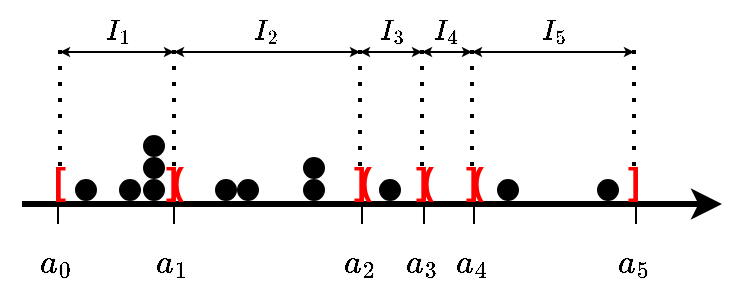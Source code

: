 <mxfile version="23.1.5" type="device">
  <diagram name="Página-1" id="E-DP9fMv0TR5NF7smadX">
    <mxGraphModel dx="869" dy="507" grid="1" gridSize="10" guides="1" tooltips="1" connect="1" arrows="1" fold="1" page="1" pageScale="1" pageWidth="400" pageHeight="200" math="1" shadow="0">
      <root>
        <mxCell id="0" />
        <mxCell id="1" parent="0" />
        <mxCell id="H2ho6_qdtDvlxnpRmL9c-1" value="" style="endArrow=classic;html=1;rounded=0;strokeWidth=3;" edge="1" parent="1">
          <mxGeometry width="50" height="50" relative="1" as="geometry">
            <mxPoint x="27" y="132" as="sourcePoint" />
            <mxPoint x="377" y="132" as="targetPoint" />
          </mxGeometry>
        </mxCell>
        <mxCell id="H2ho6_qdtDvlxnpRmL9c-2" value="" style="ellipse;whiteSpace=wrap;html=1;aspect=fixed;fillColor=#000000;" vertex="1" parent="1">
          <mxGeometry x="54" y="120" width="10" height="10" as="geometry" />
        </mxCell>
        <mxCell id="H2ho6_qdtDvlxnpRmL9c-3" value="" style="ellipse;whiteSpace=wrap;html=1;aspect=fixed;fillColor=#000000;" vertex="1" parent="1">
          <mxGeometry x="76" y="120" width="10" height="10" as="geometry" />
        </mxCell>
        <mxCell id="H2ho6_qdtDvlxnpRmL9c-4" value="" style="ellipse;whiteSpace=wrap;html=1;aspect=fixed;fillColor=#000000;" vertex="1" parent="1">
          <mxGeometry x="88" y="120" width="10" height="10" as="geometry" />
        </mxCell>
        <mxCell id="H2ho6_qdtDvlxnpRmL9c-5" value="" style="ellipse;whiteSpace=wrap;html=1;aspect=fixed;fillColor=#000000;" vertex="1" parent="1">
          <mxGeometry x="135" y="120" width="10" height="10" as="geometry" />
        </mxCell>
        <mxCell id="H2ho6_qdtDvlxnpRmL9c-6" value="" style="ellipse;whiteSpace=wrap;html=1;aspect=fixed;fillColor=#000000;" vertex="1" parent="1">
          <mxGeometry x="168" y="120" width="10" height="10" as="geometry" />
        </mxCell>
        <mxCell id="H2ho6_qdtDvlxnpRmL9c-7" value="" style="ellipse;whiteSpace=wrap;html=1;aspect=fixed;fillColor=#000000;" vertex="1" parent="1">
          <mxGeometry x="168" y="109" width="10" height="10" as="geometry" />
        </mxCell>
        <mxCell id="H2ho6_qdtDvlxnpRmL9c-8" value="" style="ellipse;whiteSpace=wrap;html=1;aspect=fixed;fillColor=#000000;" vertex="1" parent="1">
          <mxGeometry x="206" y="120" width="10" height="10" as="geometry" />
        </mxCell>
        <mxCell id="H2ho6_qdtDvlxnpRmL9c-9" value="" style="ellipse;whiteSpace=wrap;html=1;aspect=fixed;fillColor=#000000;" vertex="1" parent="1">
          <mxGeometry x="265" y="120" width="10" height="10" as="geometry" />
        </mxCell>
        <mxCell id="H2ho6_qdtDvlxnpRmL9c-10" value="" style="ellipse;whiteSpace=wrap;html=1;aspect=fixed;fillColor=#000000;" vertex="1" parent="1">
          <mxGeometry x="315" y="120" width="10" height="10" as="geometry" />
        </mxCell>
        <mxCell id="H2ho6_qdtDvlxnpRmL9c-11" value="" style="ellipse;whiteSpace=wrap;html=1;aspect=fixed;fillColor=#000000;" vertex="1" parent="1">
          <mxGeometry x="124" y="120" width="10" height="10" as="geometry" />
        </mxCell>
        <mxCell id="H2ho6_qdtDvlxnpRmL9c-12" value="" style="ellipse;whiteSpace=wrap;html=1;aspect=fixed;fillColor=#000000;" vertex="1" parent="1">
          <mxGeometry x="88" y="109" width="10" height="10" as="geometry" />
        </mxCell>
        <mxCell id="H2ho6_qdtDvlxnpRmL9c-13" value="" style="ellipse;whiteSpace=wrap;html=1;aspect=fixed;fillColor=#000000;" vertex="1" parent="1">
          <mxGeometry x="88" y="98" width="10" height="10" as="geometry" />
        </mxCell>
        <mxCell id="H2ho6_qdtDvlxnpRmL9c-16" value="&lt;b style=&quot;font-size: 18px;&quot;&gt;[&lt;/b&gt;" style="text;html=1;align=center;verticalAlign=middle;whiteSpace=wrap;rounded=0;fontSize=18;fontColor=#FF0000;" vertex="1" parent="1">
          <mxGeometry x="16" y="106" width="60" height="30" as="geometry" />
        </mxCell>
        <mxCell id="H2ho6_qdtDvlxnpRmL9c-17" value="&lt;b style=&quot;font-size: 18px;&quot;&gt;]&lt;/b&gt;" style="text;html=1;align=center;verticalAlign=middle;whiteSpace=wrap;rounded=0;fontSize=18;fontColor=#FF0000;" vertex="1" parent="1">
          <mxGeometry x="72" y="106" width="60" height="30" as="geometry" />
        </mxCell>
        <mxCell id="H2ho6_qdtDvlxnpRmL9c-21" value="&lt;b style=&quot;font-size: 18px;&quot;&gt;(&lt;/b&gt;" style="text;html=1;align=center;verticalAlign=middle;whiteSpace=wrap;rounded=0;fontSize=18;fontColor=#FF0000;" vertex="1" parent="1">
          <mxGeometry x="75" y="106" width="60" height="30" as="geometry" />
        </mxCell>
        <mxCell id="H2ho6_qdtDvlxnpRmL9c-22" value="&lt;b style=&quot;font-size: 18px;&quot;&gt;]&lt;/b&gt;" style="text;html=1;align=center;verticalAlign=middle;whiteSpace=wrap;rounded=0;fontSize=18;fontColor=#FF0000;" vertex="1" parent="1">
          <mxGeometry x="166" y="106" width="60" height="30" as="geometry" />
        </mxCell>
        <mxCell id="H2ho6_qdtDvlxnpRmL9c-23" value="&lt;b style=&quot;font-size: 18px;&quot;&gt;(&lt;/b&gt;" style="text;html=1;align=center;verticalAlign=middle;whiteSpace=wrap;rounded=0;fontSize=18;fontColor=#FF0000;" vertex="1" parent="1">
          <mxGeometry x="169" y="106" width="60" height="30" as="geometry" />
        </mxCell>
        <mxCell id="H2ho6_qdtDvlxnpRmL9c-24" value="&lt;b style=&quot;font-size: 18px;&quot;&gt;]&lt;/b&gt;" style="text;html=1;align=center;verticalAlign=middle;whiteSpace=wrap;rounded=0;fontSize=18;fontColor=#FF0000;" vertex="1" parent="1">
          <mxGeometry x="197" y="106" width="60" height="30" as="geometry" />
        </mxCell>
        <mxCell id="H2ho6_qdtDvlxnpRmL9c-25" value="&lt;b style=&quot;font-size: 18px;&quot;&gt;(&lt;/b&gt;" style="text;html=1;align=center;verticalAlign=middle;whiteSpace=wrap;rounded=0;fontSize=18;fontColor=#FF0000;" vertex="1" parent="1">
          <mxGeometry x="200" y="106" width="60" height="30" as="geometry" />
        </mxCell>
        <mxCell id="H2ho6_qdtDvlxnpRmL9c-26" value="&lt;b style=&quot;font-size: 18px;&quot;&gt;]&lt;/b&gt;" style="text;html=1;align=center;verticalAlign=middle;whiteSpace=wrap;rounded=0;fontSize=18;fontColor=#FF0000;" vertex="1" parent="1">
          <mxGeometry x="222" y="106" width="60" height="30" as="geometry" />
        </mxCell>
        <mxCell id="H2ho6_qdtDvlxnpRmL9c-27" value="&lt;b style=&quot;font-size: 18px;&quot;&gt;(&lt;/b&gt;" style="text;html=1;align=center;verticalAlign=middle;whiteSpace=wrap;rounded=0;fontSize=18;fontColor=#FF0000;" vertex="1" parent="1">
          <mxGeometry x="225" y="106" width="60" height="30" as="geometry" />
        </mxCell>
        <mxCell id="H2ho6_qdtDvlxnpRmL9c-28" value="&lt;b style=&quot;font-size: 18px;&quot;&gt;]&lt;/b&gt;" style="text;html=1;align=center;verticalAlign=middle;whiteSpace=wrap;rounded=0;fontSize=18;fontColor=#FF0000;" vertex="1" parent="1">
          <mxGeometry x="303" y="106" width="60" height="30" as="geometry" />
        </mxCell>
        <mxCell id="H2ho6_qdtDvlxnpRmL9c-31" value="&lt;span style=&quot;font-family: SFMono-Regular, Menlo, Monaco, Consolas, &amp;quot;Liberation Mono&amp;quot;, &amp;quot;Courier New&amp;quot;, monospace; font-size: 14px; font-style: normal; font-variant-ligatures: normal; font-variant-caps: normal; font-weight: 400; letter-spacing: normal; orphans: 2; text-indent: 0px; text-transform: none; widows: 2; word-spacing: 0px; -webkit-text-stroke-width: 0px; text-decoration-thickness: initial; text-decoration-style: initial; text-decoration-color: initial; float: none; display: inline !important;&quot;&gt;\(a_0\)&lt;/span&gt;" style="text;whiteSpace=wrap;html=1;align=center;verticalAlign=middle;fontColor=#000000;labelBackgroundColor=none;" vertex="1" parent="1">
          <mxGeometry x="29" y="152" width="30" height="20" as="geometry" />
        </mxCell>
        <mxCell id="H2ho6_qdtDvlxnpRmL9c-33" value="" style="endArrow=none;html=1;rounded=0;" edge="1" parent="1">
          <mxGeometry width="50" height="50" relative="1" as="geometry">
            <mxPoint x="45" y="142" as="sourcePoint" />
            <mxPoint x="45" y="132" as="targetPoint" />
          </mxGeometry>
        </mxCell>
        <mxCell id="H2ho6_qdtDvlxnpRmL9c-35" value="&lt;span style=&quot;font-family: SFMono-Regular, Menlo, Monaco, Consolas, &amp;quot;Liberation Mono&amp;quot;, &amp;quot;Courier New&amp;quot;, monospace; font-size: 14px; font-style: normal; font-variant-ligatures: normal; font-variant-caps: normal; font-weight: 400; letter-spacing: normal; orphans: 2; text-indent: 0px; text-transform: none; widows: 2; word-spacing: 0px; -webkit-text-stroke-width: 0px; text-decoration-thickness: initial; text-decoration-style: initial; text-decoration-color: initial; float: none; display: inline !important;&quot;&gt;\(a_1\)&lt;/span&gt;" style="text;whiteSpace=wrap;html=1;align=center;verticalAlign=middle;fontColor=#000000;labelBackgroundColor=none;" vertex="1" parent="1">
          <mxGeometry x="87" y="152" width="30" height="20" as="geometry" />
        </mxCell>
        <mxCell id="H2ho6_qdtDvlxnpRmL9c-36" value="" style="endArrow=none;html=1;rounded=0;" edge="1" parent="1">
          <mxGeometry width="50" height="50" relative="1" as="geometry">
            <mxPoint x="103" y="142" as="sourcePoint" />
            <mxPoint x="103" y="132" as="targetPoint" />
          </mxGeometry>
        </mxCell>
        <mxCell id="H2ho6_qdtDvlxnpRmL9c-37" value="&lt;span style=&quot;font-family: SFMono-Regular, Menlo, Monaco, Consolas, &amp;quot;Liberation Mono&amp;quot;, &amp;quot;Courier New&amp;quot;, monospace; font-size: 14px; font-style: normal; font-variant-ligatures: normal; font-variant-caps: normal; font-weight: 400; letter-spacing: normal; orphans: 2; text-indent: 0px; text-transform: none; widows: 2; word-spacing: 0px; -webkit-text-stroke-width: 0px; text-decoration-thickness: initial; text-decoration-style: initial; text-decoration-color: initial; float: none; display: inline !important;&quot;&gt;\(a_2\)&lt;/span&gt;" style="text;whiteSpace=wrap;html=1;align=center;verticalAlign=middle;fontColor=#000000;labelBackgroundColor=none;" vertex="1" parent="1">
          <mxGeometry x="181" y="152" width="30" height="20" as="geometry" />
        </mxCell>
        <mxCell id="H2ho6_qdtDvlxnpRmL9c-38" value="" style="endArrow=none;html=1;rounded=0;" edge="1" parent="1">
          <mxGeometry width="50" height="50" relative="1" as="geometry">
            <mxPoint x="197" y="142" as="sourcePoint" />
            <mxPoint x="197" y="132" as="targetPoint" />
          </mxGeometry>
        </mxCell>
        <mxCell id="H2ho6_qdtDvlxnpRmL9c-39" value="&lt;span style=&quot;font-family: SFMono-Regular, Menlo, Monaco, Consolas, &amp;quot;Liberation Mono&amp;quot;, &amp;quot;Courier New&amp;quot;, monospace; font-size: 14px; font-style: normal; font-variant-ligatures: normal; font-variant-caps: normal; font-weight: 400; letter-spacing: normal; orphans: 2; text-indent: 0px; text-transform: none; widows: 2; word-spacing: 0px; -webkit-text-stroke-width: 0px; text-decoration-thickness: initial; text-decoration-style: initial; text-decoration-color: initial; float: none; display: inline !important;&quot;&gt;\(a_3\)&lt;/span&gt;" style="text;whiteSpace=wrap;html=1;align=center;verticalAlign=middle;fontColor=#000000;labelBackgroundColor=none;" vertex="1" parent="1">
          <mxGeometry x="212" y="152" width="30" height="20" as="geometry" />
        </mxCell>
        <mxCell id="H2ho6_qdtDvlxnpRmL9c-40" value="" style="endArrow=none;html=1;rounded=0;" edge="1" parent="1">
          <mxGeometry width="50" height="50" relative="1" as="geometry">
            <mxPoint x="228" y="142" as="sourcePoint" />
            <mxPoint x="228" y="132" as="targetPoint" />
          </mxGeometry>
        </mxCell>
        <mxCell id="H2ho6_qdtDvlxnpRmL9c-41" value="&lt;span style=&quot;font-family: SFMono-Regular, Menlo, Monaco, Consolas, &amp;quot;Liberation Mono&amp;quot;, &amp;quot;Courier New&amp;quot;, monospace; font-size: 14px; font-style: normal; font-variant-ligatures: normal; font-variant-caps: normal; font-weight: 400; letter-spacing: normal; orphans: 2; text-indent: 0px; text-transform: none; widows: 2; word-spacing: 0px; -webkit-text-stroke-width: 0px; text-decoration-thickness: initial; text-decoration-style: initial; text-decoration-color: initial; float: none; display: inline !important;&quot;&gt;\(a_4\)&lt;/span&gt;" style="text;whiteSpace=wrap;html=1;align=center;verticalAlign=middle;fontColor=#000000;labelBackgroundColor=none;" vertex="1" parent="1">
          <mxGeometry x="237" y="152" width="30" height="20" as="geometry" />
        </mxCell>
        <mxCell id="H2ho6_qdtDvlxnpRmL9c-42" value="" style="endArrow=none;html=1;rounded=0;" edge="1" parent="1">
          <mxGeometry width="50" height="50" relative="1" as="geometry">
            <mxPoint x="253" y="142" as="sourcePoint" />
            <mxPoint x="253" y="132" as="targetPoint" />
          </mxGeometry>
        </mxCell>
        <mxCell id="H2ho6_qdtDvlxnpRmL9c-43" value="&lt;span style=&quot;font-family: SFMono-Regular, Menlo, Monaco, Consolas, &amp;quot;Liberation Mono&amp;quot;, &amp;quot;Courier New&amp;quot;, monospace; font-size: 14px; font-style: normal; font-variant-ligatures: normal; font-variant-caps: normal; font-weight: 400; letter-spacing: normal; orphans: 2; text-indent: 0px; text-transform: none; widows: 2; word-spacing: 0px; -webkit-text-stroke-width: 0px; text-decoration-thickness: initial; text-decoration-style: initial; text-decoration-color: initial; float: none; display: inline !important;&quot;&gt;\(a_5\)&lt;/span&gt;" style="text;whiteSpace=wrap;html=1;align=center;verticalAlign=middle;fontColor=#000000;labelBackgroundColor=none;" vertex="1" parent="1">
          <mxGeometry x="318" y="152" width="30" height="20" as="geometry" />
        </mxCell>
        <mxCell id="H2ho6_qdtDvlxnpRmL9c-44" value="" style="endArrow=none;html=1;rounded=0;" edge="1" parent="1">
          <mxGeometry width="50" height="50" relative="1" as="geometry">
            <mxPoint x="334" y="142" as="sourcePoint" />
            <mxPoint x="334" y="132" as="targetPoint" />
          </mxGeometry>
        </mxCell>
        <mxCell id="H2ho6_qdtDvlxnpRmL9c-45" value="" style="endArrow=none;dashed=1;html=1;dashPattern=1 3;strokeWidth=2;rounded=0;" edge="1" parent="1">
          <mxGeometry width="50" height="50" relative="1" as="geometry">
            <mxPoint x="46" y="113" as="sourcePoint" />
            <mxPoint x="46" y="53" as="targetPoint" />
          </mxGeometry>
        </mxCell>
        <mxCell id="H2ho6_qdtDvlxnpRmL9c-46" value="" style="endArrow=none;dashed=1;html=1;dashPattern=1 3;strokeWidth=2;rounded=0;" edge="1" parent="1">
          <mxGeometry width="50" height="50" relative="1" as="geometry">
            <mxPoint x="103" y="113" as="sourcePoint" />
            <mxPoint x="103" y="53" as="targetPoint" />
          </mxGeometry>
        </mxCell>
        <mxCell id="H2ho6_qdtDvlxnpRmL9c-47" value="" style="endArrow=none;dashed=1;html=1;dashPattern=1 3;strokeWidth=2;rounded=0;" edge="1" parent="1">
          <mxGeometry width="50" height="50" relative="1" as="geometry">
            <mxPoint x="196" y="113" as="sourcePoint" />
            <mxPoint x="196" y="53" as="targetPoint" />
          </mxGeometry>
        </mxCell>
        <mxCell id="H2ho6_qdtDvlxnpRmL9c-48" value="" style="endArrow=none;dashed=1;html=1;dashPattern=1 3;strokeWidth=2;rounded=0;" edge="1" parent="1">
          <mxGeometry width="50" height="50" relative="1" as="geometry">
            <mxPoint x="227" y="113" as="sourcePoint" />
            <mxPoint x="227" y="53" as="targetPoint" />
          </mxGeometry>
        </mxCell>
        <mxCell id="H2ho6_qdtDvlxnpRmL9c-49" value="" style="endArrow=none;dashed=1;html=1;dashPattern=1 3;strokeWidth=2;rounded=0;" edge="1" parent="1">
          <mxGeometry width="50" height="50" relative="1" as="geometry">
            <mxPoint x="252" y="113" as="sourcePoint" />
            <mxPoint x="252" y="53" as="targetPoint" />
          </mxGeometry>
        </mxCell>
        <mxCell id="H2ho6_qdtDvlxnpRmL9c-50" value="" style="endArrow=none;dashed=1;html=1;dashPattern=1 3;strokeWidth=2;rounded=0;" edge="1" parent="1">
          <mxGeometry width="50" height="50" relative="1" as="geometry">
            <mxPoint x="333" y="113" as="sourcePoint" />
            <mxPoint x="333" y="53" as="targetPoint" />
          </mxGeometry>
        </mxCell>
        <mxCell id="H2ho6_qdtDvlxnpRmL9c-54" value="" style="endArrow=classic;startArrow=classic;html=1;rounded=0;endSize=2;startSize=2;" edge="1" parent="1">
          <mxGeometry width="50" height="50" relative="1" as="geometry">
            <mxPoint x="46" y="56" as="sourcePoint" />
            <mxPoint x="103" y="56" as="targetPoint" />
          </mxGeometry>
        </mxCell>
        <mxCell id="H2ho6_qdtDvlxnpRmL9c-55" value="" style="endArrow=classic;startArrow=classic;html=1;rounded=0;endSize=2;startSize=2;" edge="1" parent="1">
          <mxGeometry width="50" height="50" relative="1" as="geometry">
            <mxPoint x="103" y="56" as="sourcePoint" />
            <mxPoint x="196" y="56" as="targetPoint" />
          </mxGeometry>
        </mxCell>
        <mxCell id="H2ho6_qdtDvlxnpRmL9c-56" value="" style="endArrow=classic;startArrow=classic;html=1;rounded=0;startSize=2;endSize=2;" edge="1" parent="1">
          <mxGeometry width="50" height="50" relative="1" as="geometry">
            <mxPoint x="196" y="56" as="sourcePoint" />
            <mxPoint x="227" y="56" as="targetPoint" />
          </mxGeometry>
        </mxCell>
        <mxCell id="H2ho6_qdtDvlxnpRmL9c-57" value="" style="endArrow=classic;startArrow=classic;html=1;rounded=0;startSize=2;endSize=2;" edge="1" parent="1">
          <mxGeometry width="50" height="50" relative="1" as="geometry">
            <mxPoint x="227" y="56" as="sourcePoint" />
            <mxPoint x="252" y="56" as="targetPoint" />
          </mxGeometry>
        </mxCell>
        <mxCell id="H2ho6_qdtDvlxnpRmL9c-58" value="" style="endArrow=classic;startArrow=classic;html=1;rounded=0;startSize=2;endSize=2;" edge="1" parent="1">
          <mxGeometry width="50" height="50" relative="1" as="geometry">
            <mxPoint x="252" y="56" as="sourcePoint" />
            <mxPoint x="333" y="56" as="targetPoint" />
          </mxGeometry>
        </mxCell>
        <mxCell id="H2ho6_qdtDvlxnpRmL9c-59" value="\(I_1\)" style="text;html=1;align=center;verticalAlign=middle;whiteSpace=wrap;rounded=0;" vertex="1" parent="1">
          <mxGeometry x="45" y="30" width="60" height="30" as="geometry" />
        </mxCell>
        <mxCell id="H2ho6_qdtDvlxnpRmL9c-60" value="\(I_2\)" style="text;html=1;align=center;verticalAlign=middle;whiteSpace=wrap;rounded=0;" vertex="1" parent="1">
          <mxGeometry x="119" y="30" width="60" height="30" as="geometry" />
        </mxCell>
        <mxCell id="H2ho6_qdtDvlxnpRmL9c-61" value="\(I_3\)" style="text;html=1;align=center;verticalAlign=middle;whiteSpace=wrap;rounded=0;" vertex="1" parent="1">
          <mxGeometry x="182" y="30" width="60" height="30" as="geometry" />
        </mxCell>
        <mxCell id="H2ho6_qdtDvlxnpRmL9c-62" value="\(I_4\)" style="text;html=1;align=center;verticalAlign=middle;whiteSpace=wrap;rounded=0;" vertex="1" parent="1">
          <mxGeometry x="209" y="30" width="60" height="30" as="geometry" />
        </mxCell>
        <mxCell id="H2ho6_qdtDvlxnpRmL9c-63" value="\(I_5\)" style="text;html=1;align=center;verticalAlign=middle;whiteSpace=wrap;rounded=0;" vertex="1" parent="1">
          <mxGeometry x="263" y="30" width="60" height="30" as="geometry" />
        </mxCell>
      </root>
    </mxGraphModel>
  </diagram>
</mxfile>

